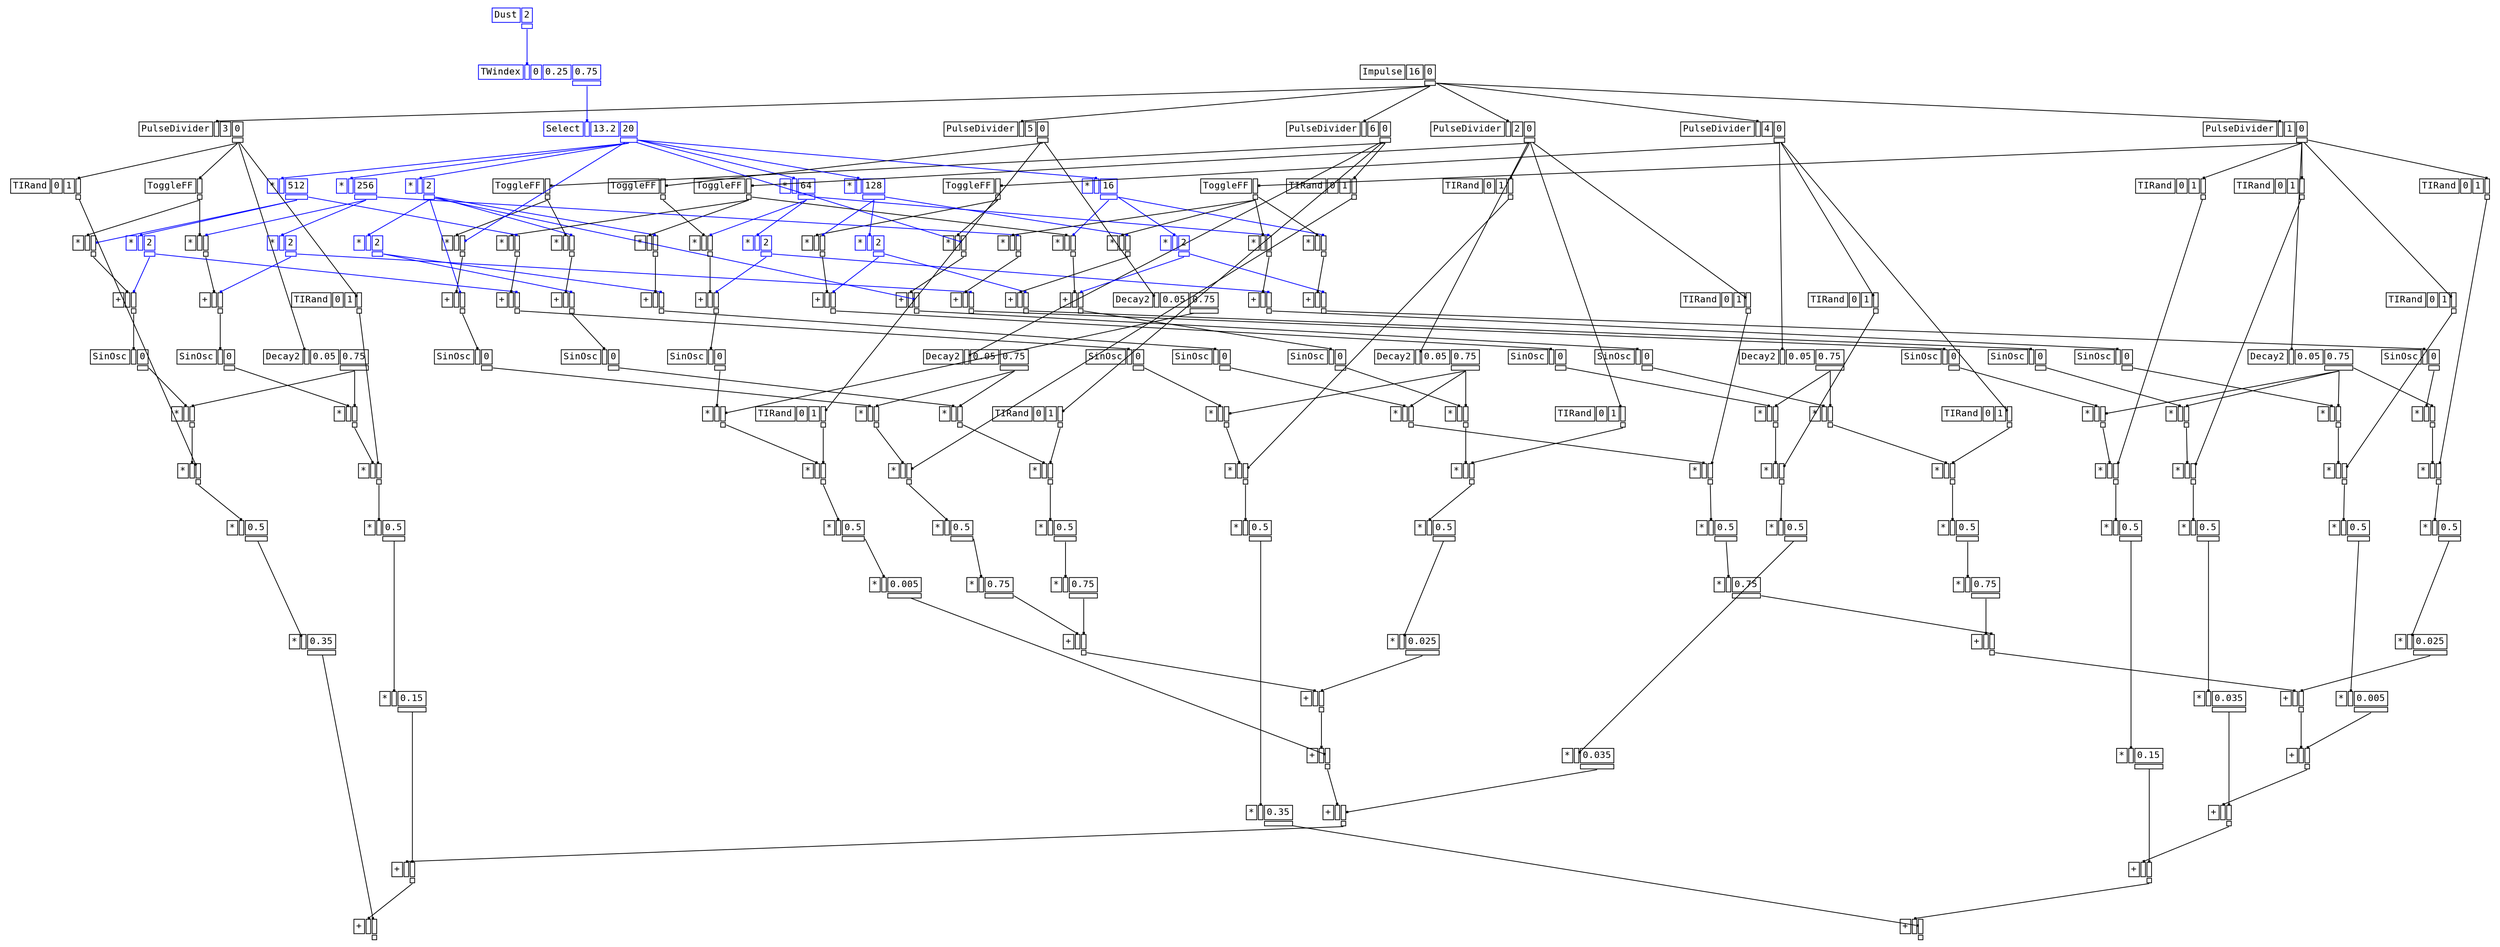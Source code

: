 digraph Anonymous {
graph [splines=false];
node [fontsize=12,fontname="Courier"];
edge [arrowhead=box,arrowsize=0.25];
u_2 [shape="plaintext",color="black",label=<<TABLE BORDER="0" CELLBORDER="1"><TR><TD>Impulse</TD><TD>16</TD><TD>0</TD></TR><TR><TD BORDER="0"></TD><TD BORDER="0"></TD><TD PORT="o_0"></TD></TR></TABLE>>];
u_4 [shape="plaintext",color="black",label=<<TABLE BORDER="0" CELLBORDER="1"><TR><TD>PulseDivider</TD><TD PORT="i_0"></TD><TD>6</TD><TD>0</TD></TR><TR><TD BORDER="0"></TD><TD BORDER="0"></TD><TD BORDER="0"></TD><TD PORT="o_0"></TD></TR></TABLE>>];
u_5 [shape="plaintext",color="black",label=<<TABLE BORDER="0" CELLBORDER="1"><TR><TD>ToggleFF</TD><TD PORT="i_0"></TD></TR><TR><TD BORDER="0"></TD><TD PORT="o_0"></TD></TR></TABLE>>];
u_7 [shape="plaintext",color="blue",label=<<TABLE BORDER="0" CELLBORDER="1"><TR><TD>Dust</TD><TD>2</TD></TR><TR><TD BORDER="0"></TD><TD PORT="o_0"></TD></TR></TABLE>>];
u_10 [shape="plaintext",color="blue",label=<<TABLE BORDER="0" CELLBORDER="1"><TR><TD>TWindex</TD><TD PORT="i_0"></TD><TD>0</TD><TD>0.25</TD><TD>0.75</TD></TR><TR><TD BORDER="0"></TD><TD BORDER="0"></TD><TD BORDER="0"></TD><TD BORDER="0"></TD><TD PORT="o_0"></TD></TR></TABLE>>];
u_13 [shape="plaintext",color="blue",label=<<TABLE BORDER="0" CELLBORDER="1"><TR><TD>Select</TD><TD PORT="i_0"></TD><TD>13.2</TD><TD>20</TD></TR><TR><TD BORDER="0"></TD><TD BORDER="0"></TD><TD BORDER="0"></TD><TD PORT="o_0"></TD></TR></TABLE>>];
u_14 [shape="plaintext",color="black",label=<<TABLE BORDER="0" CELLBORDER="1"><TR><TD>*</TD><TD PORT="i_0"></TD><TD PORT="i_1"></TD></TR><TR><TD BORDER="0"></TD><TD BORDER="0"></TD><TD PORT="o_0"></TD></TR></TABLE>>];
u_15 [shape="plaintext",color="blue",label=<<TABLE BORDER="0" CELLBORDER="1"><TR><TD>*</TD><TD PORT="i_0"></TD><TD>2</TD></TR><TR><TD BORDER="0"></TD><TD BORDER="0"></TD><TD PORT="o_0"></TD></TR></TABLE>>];
u_16 [shape="plaintext",color="black",label=<<TABLE BORDER="0" CELLBORDER="1"><TR><TD>+</TD><TD PORT="i_0"></TD><TD PORT="i_1"></TD></TR><TR><TD BORDER="0"></TD><TD BORDER="0"></TD><TD PORT="o_0"></TD></TR></TABLE>>];
u_17 [shape="plaintext",color="black",label=<<TABLE BORDER="0" CELLBORDER="1"><TR><TD>SinOsc</TD><TD PORT="i_0"></TD><TD>0</TD></TR><TR><TD BORDER="0"></TD><TD BORDER="0"></TD><TD PORT="o_0"></TD></TR></TABLE>>];
u_19 [shape="plaintext",color="black",label=<<TABLE BORDER="0" CELLBORDER="1"><TR><TD>Decay2</TD><TD PORT="i_0"></TD><TD>0.05</TD><TD>0.75</TD></TR><TR><TD BORDER="0"></TD><TD BORDER="0"></TD><TD BORDER="0"></TD><TD PORT="o_0"></TD></TR></TABLE>>];
u_20 [shape="plaintext",color="black",label=<<TABLE BORDER="0" CELLBORDER="1"><TR><TD>*</TD><TD PORT="i_0"></TD><TD PORT="i_1"></TD></TR><TR><TD BORDER="0"></TD><TD BORDER="0"></TD><TD PORT="o_0"></TD></TR></TABLE>>];
u_22 [shape="plaintext",color="black",label=<<TABLE BORDER="0" CELLBORDER="1"><TR><TD>TIRand</TD><TD>0</TD><TD>1</TD><TD PORT="i_2"></TD></TR><TR><TD BORDER="0"></TD><TD BORDER="0"></TD><TD BORDER="0"></TD><TD PORT="o_0"></TD></TR></TABLE>>];
u_23 [shape="plaintext",color="black",label=<<TABLE BORDER="0" CELLBORDER="1"><TR><TD>*</TD><TD PORT="i_0"></TD><TD PORT="i_1"></TD></TR><TR><TD BORDER="0"></TD><TD BORDER="0"></TD><TD PORT="o_0"></TD></TR></TABLE>>];
u_25 [shape="plaintext",color="black",label=<<TABLE BORDER="0" CELLBORDER="1"><TR><TD>*</TD><TD PORT="i_0"></TD><TD>0.5</TD></TR><TR><TD BORDER="0"></TD><TD BORDER="0"></TD><TD PORT="o_0"></TD></TR></TABLE>>];
u_26 [shape="plaintext",color="black",label=<<TABLE BORDER="0" CELLBORDER="1"><TR><TD>*</TD><TD PORT="i_0"></TD><TD>0.75</TD></TR><TR><TD BORDER="0"></TD><TD BORDER="0"></TD><TD PORT="o_0"></TD></TR></TABLE>>];
u_27 [shape="plaintext",color="black",label=<<TABLE BORDER="0" CELLBORDER="1"><TR><TD>*</TD><TD PORT="i_0"></TD><TD PORT="i_1"></TD></TR><TR><TD BORDER="0"></TD><TD BORDER="0"></TD><TD PORT="o_0"></TD></TR></TABLE>>];
u_28 [shape="plaintext",color="blue",label=<<TABLE BORDER="0" CELLBORDER="1"><TR><TD>*</TD><TD PORT="i_0"></TD><TD>2</TD></TR><TR><TD BORDER="0"></TD><TD BORDER="0"></TD><TD PORT="o_0"></TD></TR></TABLE>>];
u_29 [shape="plaintext",color="black",label=<<TABLE BORDER="0" CELLBORDER="1"><TR><TD>+</TD><TD PORT="i_0"></TD><TD PORT="i_1"></TD></TR><TR><TD BORDER="0"></TD><TD BORDER="0"></TD><TD PORT="o_0"></TD></TR></TABLE>>];
u_30 [shape="plaintext",color="black",label=<<TABLE BORDER="0" CELLBORDER="1"><TR><TD>SinOsc</TD><TD PORT="i_0"></TD><TD>0</TD></TR><TR><TD BORDER="0"></TD><TD BORDER="0"></TD><TD PORT="o_0"></TD></TR></TABLE>>];
u_31 [shape="plaintext",color="black",label=<<TABLE BORDER="0" CELLBORDER="1"><TR><TD>*</TD><TD PORT="i_0"></TD><TD PORT="i_1"></TD></TR><TR><TD BORDER="0"></TD><TD BORDER="0"></TD><TD PORT="o_0"></TD></TR></TABLE>>];
u_32 [shape="plaintext",color="black",label=<<TABLE BORDER="0" CELLBORDER="1"><TR><TD>TIRand</TD><TD>0</TD><TD>1</TD><TD PORT="i_2"></TD></TR><TR><TD BORDER="0"></TD><TD BORDER="0"></TD><TD BORDER="0"></TD><TD PORT="o_0"></TD></TR></TABLE>>];
u_33 [shape="plaintext",color="black",label=<<TABLE BORDER="0" CELLBORDER="1"><TR><TD>*</TD><TD PORT="i_0"></TD><TD PORT="i_1"></TD></TR><TR><TD BORDER="0"></TD><TD BORDER="0"></TD><TD PORT="o_0"></TD></TR></TABLE>>];
u_34 [shape="plaintext",color="black",label=<<TABLE BORDER="0" CELLBORDER="1"><TR><TD>*</TD><TD PORT="i_0"></TD><TD>0.5</TD></TR><TR><TD BORDER="0"></TD><TD BORDER="0"></TD><TD PORT="o_0"></TD></TR></TABLE>>];
u_35 [shape="plaintext",color="black",label=<<TABLE BORDER="0" CELLBORDER="1"><TR><TD>*</TD><TD PORT="i_0"></TD><TD>0.75</TD></TR><TR><TD BORDER="0"></TD><TD BORDER="0"></TD><TD PORT="o_0"></TD></TR></TABLE>>];
u_36 [shape="plaintext",color="black",label=<<TABLE BORDER="0" CELLBORDER="1"><TR><TD>+</TD><TD PORT="i_0"></TD><TD PORT="i_1"></TD></TR><TR><TD BORDER="0"></TD><TD BORDER="0"></TD><TD PORT="o_0"></TD></TR></TABLE>>];
u_37 [shape="plaintext",color="black",label=<<TABLE BORDER="0" CELLBORDER="1"><TR><TD>PulseDivider</TD><TD PORT="i_0"></TD><TD>2</TD><TD>0</TD></TR><TR><TD BORDER="0"></TD><TD BORDER="0"></TD><TD BORDER="0"></TD><TD PORT="o_0"></TD></TR></TABLE>>];
u_38 [shape="plaintext",color="black",label=<<TABLE BORDER="0" CELLBORDER="1"><TR><TD>ToggleFF</TD><TD PORT="i_0"></TD></TR><TR><TD BORDER="0"></TD><TD PORT="o_0"></TD></TR></TABLE>>];
u_39 [shape="plaintext",color="blue",label=<<TABLE BORDER="0" CELLBORDER="1"><TR><TD>*</TD><TD PORT="i_0"></TD><TD>16</TD></TR><TR><TD BORDER="0"></TD><TD BORDER="0"></TD><TD PORT="o_0"></TD></TR></TABLE>>];
u_40 [shape="plaintext",color="black",label=<<TABLE BORDER="0" CELLBORDER="1"><TR><TD>*</TD><TD PORT="i_0"></TD><TD PORT="i_1"></TD></TR><TR><TD BORDER="0"></TD><TD BORDER="0"></TD><TD PORT="o_0"></TD></TR></TABLE>>];
u_41 [shape="plaintext",color="blue",label=<<TABLE BORDER="0" CELLBORDER="1"><TR><TD>*</TD><TD PORT="i_0"></TD><TD>2</TD></TR><TR><TD BORDER="0"></TD><TD BORDER="0"></TD><TD PORT="o_0"></TD></TR></TABLE>>];
u_42 [shape="plaintext",color="black",label=<<TABLE BORDER="0" CELLBORDER="1"><TR><TD>+</TD><TD PORT="i_0"></TD><TD PORT="i_1"></TD></TR><TR><TD BORDER="0"></TD><TD BORDER="0"></TD><TD PORT="o_0"></TD></TR></TABLE>>];
u_43 [shape="plaintext",color="black",label=<<TABLE BORDER="0" CELLBORDER="1"><TR><TD>SinOsc</TD><TD PORT="i_0"></TD><TD>0</TD></TR><TR><TD BORDER="0"></TD><TD BORDER="0"></TD><TD PORT="o_0"></TD></TR></TABLE>>];
u_44 [shape="plaintext",color="black",label=<<TABLE BORDER="0" CELLBORDER="1"><TR><TD>Decay2</TD><TD PORT="i_0"></TD><TD>0.05</TD><TD>0.75</TD></TR><TR><TD BORDER="0"></TD><TD BORDER="0"></TD><TD BORDER="0"></TD><TD PORT="o_0"></TD></TR></TABLE>>];
u_45 [shape="plaintext",color="black",label=<<TABLE BORDER="0" CELLBORDER="1"><TR><TD>*</TD><TD PORT="i_0"></TD><TD PORT="i_1"></TD></TR><TR><TD BORDER="0"></TD><TD BORDER="0"></TD><TD PORT="o_0"></TD></TR></TABLE>>];
u_46 [shape="plaintext",color="black",label=<<TABLE BORDER="0" CELLBORDER="1"><TR><TD>TIRand</TD><TD>0</TD><TD>1</TD><TD PORT="i_2"></TD></TR><TR><TD BORDER="0"></TD><TD BORDER="0"></TD><TD BORDER="0"></TD><TD PORT="o_0"></TD></TR></TABLE>>];
u_47 [shape="plaintext",color="black",label=<<TABLE BORDER="0" CELLBORDER="1"><TR><TD>*</TD><TD PORT="i_0"></TD><TD PORT="i_1"></TD></TR><TR><TD BORDER="0"></TD><TD BORDER="0"></TD><TD PORT="o_0"></TD></TR></TABLE>>];
u_48 [shape="plaintext",color="black",label=<<TABLE BORDER="0" CELLBORDER="1"><TR><TD>*</TD><TD PORT="i_0"></TD><TD>0.5</TD></TR><TR><TD BORDER="0"></TD><TD BORDER="0"></TD><TD PORT="o_0"></TD></TR></TABLE>>];
u_50 [shape="plaintext",color="black",label=<<TABLE BORDER="0" CELLBORDER="1"><TR><TD>*</TD><TD PORT="i_0"></TD><TD>0.025</TD></TR><TR><TD BORDER="0"></TD><TD BORDER="0"></TD><TD PORT="o_0"></TD></TR></TABLE>>];
u_51 [shape="plaintext",color="black",label=<<TABLE BORDER="0" CELLBORDER="1"><TR><TD>+</TD><TD PORT="i_0"></TD><TD PORT="i_1"></TD></TR><TR><TD BORDER="0"></TD><TD BORDER="0"></TD><TD PORT="o_0"></TD></TR></TABLE>>];
u_53 [shape="plaintext",color="black",label=<<TABLE BORDER="0" CELLBORDER="1"><TR><TD>PulseDivider</TD><TD PORT="i_0"></TD><TD>5</TD><TD>0</TD></TR><TR><TD BORDER="0"></TD><TD BORDER="0"></TD><TD BORDER="0"></TD><TD PORT="o_0"></TD></TR></TABLE>>];
u_54 [shape="plaintext",color="black",label=<<TABLE BORDER="0" CELLBORDER="1"><TR><TD>ToggleFF</TD><TD PORT="i_0"></TD></TR><TR><TD BORDER="0"></TD><TD PORT="o_0"></TD></TR></TABLE>>];
u_56 [shape="plaintext",color="blue",label=<<TABLE BORDER="0" CELLBORDER="1"><TR><TD>*</TD><TD PORT="i_0"></TD><TD>64</TD></TR><TR><TD BORDER="0"></TD><TD BORDER="0"></TD><TD PORT="o_0"></TD></TR></TABLE>>];
u_57 [shape="plaintext",color="black",label=<<TABLE BORDER="0" CELLBORDER="1"><TR><TD>*</TD><TD PORT="i_0"></TD><TD PORT="i_1"></TD></TR><TR><TD BORDER="0"></TD><TD BORDER="0"></TD><TD PORT="o_0"></TD></TR></TABLE>>];
u_58 [shape="plaintext",color="blue",label=<<TABLE BORDER="0" CELLBORDER="1"><TR><TD>*</TD><TD PORT="i_0"></TD><TD>2</TD></TR><TR><TD BORDER="0"></TD><TD BORDER="0"></TD><TD PORT="o_0"></TD></TR></TABLE>>];
u_59 [shape="plaintext",color="black",label=<<TABLE BORDER="0" CELLBORDER="1"><TR><TD>+</TD><TD PORT="i_0"></TD><TD PORT="i_1"></TD></TR><TR><TD BORDER="0"></TD><TD BORDER="0"></TD><TD PORT="o_0"></TD></TR></TABLE>>];
u_60 [shape="plaintext",color="black",label=<<TABLE BORDER="0" CELLBORDER="1"><TR><TD>SinOsc</TD><TD PORT="i_0"></TD><TD>0</TD></TR><TR><TD BORDER="0"></TD><TD BORDER="0"></TD><TD PORT="o_0"></TD></TR></TABLE>>];
u_61 [shape="plaintext",color="black",label=<<TABLE BORDER="0" CELLBORDER="1"><TR><TD>Decay2</TD><TD PORT="i_0"></TD><TD>0.05</TD><TD>0.75</TD></TR><TR><TD BORDER="0"></TD><TD BORDER="0"></TD><TD BORDER="0"></TD><TD PORT="o_0"></TD></TR></TABLE>>];
u_62 [shape="plaintext",color="black",label=<<TABLE BORDER="0" CELLBORDER="1"><TR><TD>*</TD><TD PORT="i_0"></TD><TD PORT="i_1"></TD></TR><TR><TD BORDER="0"></TD><TD BORDER="0"></TD><TD PORT="o_0"></TD></TR></TABLE>>];
u_63 [shape="plaintext",color="black",label=<<TABLE BORDER="0" CELLBORDER="1"><TR><TD>TIRand</TD><TD>0</TD><TD>1</TD><TD PORT="i_2"></TD></TR><TR><TD BORDER="0"></TD><TD BORDER="0"></TD><TD BORDER="0"></TD><TD PORT="o_0"></TD></TR></TABLE>>];
u_64 [shape="plaintext",color="black",label=<<TABLE BORDER="0" CELLBORDER="1"><TR><TD>*</TD><TD PORT="i_0"></TD><TD PORT="i_1"></TD></TR><TR><TD BORDER="0"></TD><TD BORDER="0"></TD><TD PORT="o_0"></TD></TR></TABLE>>];
u_65 [shape="plaintext",color="black",label=<<TABLE BORDER="0" CELLBORDER="1"><TR><TD>*</TD><TD PORT="i_0"></TD><TD>0.5</TD></TR><TR><TD BORDER="0"></TD><TD BORDER="0"></TD><TD PORT="o_0"></TD></TR></TABLE>>];
u_67 [shape="plaintext",color="black",label=<<TABLE BORDER="0" CELLBORDER="1"><TR><TD>*</TD><TD PORT="i_0"></TD><TD>0.005</TD></TR><TR><TD BORDER="0"></TD><TD BORDER="0"></TD><TD PORT="o_0"></TD></TR></TABLE>>];
u_68 [shape="plaintext",color="black",label=<<TABLE BORDER="0" CELLBORDER="1"><TR><TD>+</TD><TD PORT="i_0"></TD><TD PORT="i_1"></TD></TR><TR><TD BORDER="0"></TD><TD BORDER="0"></TD><TD PORT="o_0"></TD></TR></TABLE>>];
u_70 [shape="plaintext",color="black",label=<<TABLE BORDER="0" CELLBORDER="1"><TR><TD>PulseDivider</TD><TD PORT="i_0"></TD><TD>4</TD><TD>0</TD></TR><TR><TD BORDER="0"></TD><TD BORDER="0"></TD><TD BORDER="0"></TD><TD PORT="o_0"></TD></TR></TABLE>>];
u_71 [shape="plaintext",color="black",label=<<TABLE BORDER="0" CELLBORDER="1"><TR><TD>ToggleFF</TD><TD PORT="i_0"></TD></TR><TR><TD BORDER="0"></TD><TD PORT="o_0"></TD></TR></TABLE>>];
u_73 [shape="plaintext",color="blue",label=<<TABLE BORDER="0" CELLBORDER="1"><TR><TD>*</TD><TD PORT="i_0"></TD><TD>128</TD></TR><TR><TD BORDER="0"></TD><TD BORDER="0"></TD><TD PORT="o_0"></TD></TR></TABLE>>];
u_74 [shape="plaintext",color="black",label=<<TABLE BORDER="0" CELLBORDER="1"><TR><TD>*</TD><TD PORT="i_0"></TD><TD PORT="i_1"></TD></TR><TR><TD BORDER="0"></TD><TD BORDER="0"></TD><TD PORT="o_0"></TD></TR></TABLE>>];
u_75 [shape="plaintext",color="blue",label=<<TABLE BORDER="0" CELLBORDER="1"><TR><TD>*</TD><TD PORT="i_0"></TD><TD>2</TD></TR><TR><TD BORDER="0"></TD><TD BORDER="0"></TD><TD PORT="o_0"></TD></TR></TABLE>>];
u_76 [shape="plaintext",color="black",label=<<TABLE BORDER="0" CELLBORDER="1"><TR><TD>+</TD><TD PORT="i_0"></TD><TD PORT="i_1"></TD></TR><TR><TD BORDER="0"></TD><TD BORDER="0"></TD><TD PORT="o_0"></TD></TR></TABLE>>];
u_77 [shape="plaintext",color="black",label=<<TABLE BORDER="0" CELLBORDER="1"><TR><TD>SinOsc</TD><TD PORT="i_0"></TD><TD>0</TD></TR><TR><TD BORDER="0"></TD><TD BORDER="0"></TD><TD PORT="o_0"></TD></TR></TABLE>>];
u_78 [shape="plaintext",color="black",label=<<TABLE BORDER="0" CELLBORDER="1"><TR><TD>Decay2</TD><TD PORT="i_0"></TD><TD>0.05</TD><TD>0.75</TD></TR><TR><TD BORDER="0"></TD><TD BORDER="0"></TD><TD BORDER="0"></TD><TD PORT="o_0"></TD></TR></TABLE>>];
u_79 [shape="plaintext",color="black",label=<<TABLE BORDER="0" CELLBORDER="1"><TR><TD>*</TD><TD PORT="i_0"></TD><TD PORT="i_1"></TD></TR><TR><TD BORDER="0"></TD><TD BORDER="0"></TD><TD PORT="o_0"></TD></TR></TABLE>>];
u_80 [shape="plaintext",color="black",label=<<TABLE BORDER="0" CELLBORDER="1"><TR><TD>TIRand</TD><TD>0</TD><TD>1</TD><TD PORT="i_2"></TD></TR><TR><TD BORDER="0"></TD><TD BORDER="0"></TD><TD BORDER="0"></TD><TD PORT="o_0"></TD></TR></TABLE>>];
u_81 [shape="plaintext",color="black",label=<<TABLE BORDER="0" CELLBORDER="1"><TR><TD>*</TD><TD PORT="i_0"></TD><TD PORT="i_1"></TD></TR><TR><TD BORDER="0"></TD><TD BORDER="0"></TD><TD PORT="o_0"></TD></TR></TABLE>>];
u_82 [shape="plaintext",color="black",label=<<TABLE BORDER="0" CELLBORDER="1"><TR><TD>*</TD><TD PORT="i_0"></TD><TD>0.5</TD></TR><TR><TD BORDER="0"></TD><TD BORDER="0"></TD><TD PORT="o_0"></TD></TR></TABLE>>];
u_84 [shape="plaintext",color="black",label=<<TABLE BORDER="0" CELLBORDER="1"><TR><TD>*</TD><TD PORT="i_0"></TD><TD>0.035</TD></TR><TR><TD BORDER="0"></TD><TD BORDER="0"></TD><TD PORT="o_0"></TD></TR></TABLE>>];
u_85 [shape="plaintext",color="black",label=<<TABLE BORDER="0" CELLBORDER="1"><TR><TD>+</TD><TD PORT="i_0"></TD><TD PORT="i_1"></TD></TR><TR><TD BORDER="0"></TD><TD BORDER="0"></TD><TD PORT="o_0"></TD></TR></TABLE>>];
u_87 [shape="plaintext",color="black",label=<<TABLE BORDER="0" CELLBORDER="1"><TR><TD>PulseDivider</TD><TD PORT="i_0"></TD><TD>3</TD><TD>0</TD></TR><TR><TD BORDER="0"></TD><TD BORDER="0"></TD><TD BORDER="0"></TD><TD PORT="o_0"></TD></TR></TABLE>>];
u_88 [shape="plaintext",color="black",label=<<TABLE BORDER="0" CELLBORDER="1"><TR><TD>ToggleFF</TD><TD PORT="i_0"></TD></TR><TR><TD BORDER="0"></TD><TD PORT="o_0"></TD></TR></TABLE>>];
u_90 [shape="plaintext",color="blue",label=<<TABLE BORDER="0" CELLBORDER="1"><TR><TD>*</TD><TD PORT="i_0"></TD><TD>256</TD></TR><TR><TD BORDER="0"></TD><TD BORDER="0"></TD><TD PORT="o_0"></TD></TR></TABLE>>];
u_91 [shape="plaintext",color="black",label=<<TABLE BORDER="0" CELLBORDER="1"><TR><TD>*</TD><TD PORT="i_0"></TD><TD PORT="i_1"></TD></TR><TR><TD BORDER="0"></TD><TD BORDER="0"></TD><TD PORT="o_0"></TD></TR></TABLE>>];
u_92 [shape="plaintext",color="blue",label=<<TABLE BORDER="0" CELLBORDER="1"><TR><TD>*</TD><TD PORT="i_0"></TD><TD>2</TD></TR><TR><TD BORDER="0"></TD><TD BORDER="0"></TD><TD PORT="o_0"></TD></TR></TABLE>>];
u_93 [shape="plaintext",color="black",label=<<TABLE BORDER="0" CELLBORDER="1"><TR><TD>+</TD><TD PORT="i_0"></TD><TD PORT="i_1"></TD></TR><TR><TD BORDER="0"></TD><TD BORDER="0"></TD><TD PORT="o_0"></TD></TR></TABLE>>];
u_94 [shape="plaintext",color="black",label=<<TABLE BORDER="0" CELLBORDER="1"><TR><TD>SinOsc</TD><TD PORT="i_0"></TD><TD>0</TD></TR><TR><TD BORDER="0"></TD><TD BORDER="0"></TD><TD PORT="o_0"></TD></TR></TABLE>>];
u_95 [shape="plaintext",color="black",label=<<TABLE BORDER="0" CELLBORDER="1"><TR><TD>Decay2</TD><TD PORT="i_0"></TD><TD>0.05</TD><TD>0.75</TD></TR><TR><TD BORDER="0"></TD><TD BORDER="0"></TD><TD BORDER="0"></TD><TD PORT="o_0"></TD></TR></TABLE>>];
u_96 [shape="plaintext",color="black",label=<<TABLE BORDER="0" CELLBORDER="1"><TR><TD>*</TD><TD PORT="i_0"></TD><TD PORT="i_1"></TD></TR><TR><TD BORDER="0"></TD><TD BORDER="0"></TD><TD PORT="o_0"></TD></TR></TABLE>>];
u_97 [shape="plaintext",color="black",label=<<TABLE BORDER="0" CELLBORDER="1"><TR><TD>TIRand</TD><TD>0</TD><TD>1</TD><TD PORT="i_2"></TD></TR><TR><TD BORDER="0"></TD><TD BORDER="0"></TD><TD BORDER="0"></TD><TD PORT="o_0"></TD></TR></TABLE>>];
u_98 [shape="plaintext",color="black",label=<<TABLE BORDER="0" CELLBORDER="1"><TR><TD>*</TD><TD PORT="i_0"></TD><TD PORT="i_1"></TD></TR><TR><TD BORDER="0"></TD><TD BORDER="0"></TD><TD PORT="o_0"></TD></TR></TABLE>>];
u_99 [shape="plaintext",color="black",label=<<TABLE BORDER="0" CELLBORDER="1"><TR><TD>*</TD><TD PORT="i_0"></TD><TD>0.5</TD></TR><TR><TD BORDER="0"></TD><TD BORDER="0"></TD><TD PORT="o_0"></TD></TR></TABLE>>];
u_101 [shape="plaintext",color="black",label=<<TABLE BORDER="0" CELLBORDER="1"><TR><TD>*</TD><TD PORT="i_0"></TD><TD>0.15</TD></TR><TR><TD BORDER="0"></TD><TD BORDER="0"></TD><TD PORT="o_0"></TD></TR></TABLE>>];
u_102 [shape="plaintext",color="black",label=<<TABLE BORDER="0" CELLBORDER="1"><TR><TD>+</TD><TD PORT="i_0"></TD><TD PORT="i_1"></TD></TR><TR><TD BORDER="0"></TD><TD BORDER="0"></TD><TD PORT="o_0"></TD></TR></TABLE>>];
u_104 [shape="plaintext",color="blue",label=<<TABLE BORDER="0" CELLBORDER="1"><TR><TD>*</TD><TD PORT="i_0"></TD><TD>512</TD></TR><TR><TD BORDER="0"></TD><TD BORDER="0"></TD><TD PORT="o_0"></TD></TR></TABLE>>];
u_105 [shape="plaintext",color="black",label=<<TABLE BORDER="0" CELLBORDER="1"><TR><TD>*</TD><TD PORT="i_0"></TD><TD PORT="i_1"></TD></TR><TR><TD BORDER="0"></TD><TD BORDER="0"></TD><TD PORT="o_0"></TD></TR></TABLE>>];
u_106 [shape="plaintext",color="blue",label=<<TABLE BORDER="0" CELLBORDER="1"><TR><TD>*</TD><TD PORT="i_0"></TD><TD>2</TD></TR><TR><TD BORDER="0"></TD><TD BORDER="0"></TD><TD PORT="o_0"></TD></TR></TABLE>>];
u_107 [shape="plaintext",color="black",label=<<TABLE BORDER="0" CELLBORDER="1"><TR><TD>+</TD><TD PORT="i_0"></TD><TD PORT="i_1"></TD></TR><TR><TD BORDER="0"></TD><TD BORDER="0"></TD><TD PORT="o_0"></TD></TR></TABLE>>];
u_108 [shape="plaintext",color="black",label=<<TABLE BORDER="0" CELLBORDER="1"><TR><TD>SinOsc</TD><TD PORT="i_0"></TD><TD>0</TD></TR><TR><TD BORDER="0"></TD><TD BORDER="0"></TD><TD PORT="o_0"></TD></TR></TABLE>>];
u_109 [shape="plaintext",color="black",label=<<TABLE BORDER="0" CELLBORDER="1"><TR><TD>*</TD><TD PORT="i_0"></TD><TD PORT="i_1"></TD></TR><TR><TD BORDER="0"></TD><TD BORDER="0"></TD><TD PORT="o_0"></TD></TR></TABLE>>];
u_110 [shape="plaintext",color="black",label=<<TABLE BORDER="0" CELLBORDER="1"><TR><TD>TIRand</TD><TD>0</TD><TD>1</TD><TD PORT="i_2"></TD></TR><TR><TD BORDER="0"></TD><TD BORDER="0"></TD><TD BORDER="0"></TD><TD PORT="o_0"></TD></TR></TABLE>>];
u_111 [shape="plaintext",color="black",label=<<TABLE BORDER="0" CELLBORDER="1"><TR><TD>*</TD><TD PORT="i_0"></TD><TD PORT="i_1"></TD></TR><TR><TD BORDER="0"></TD><TD BORDER="0"></TD><TD PORT="o_0"></TD></TR></TABLE>>];
u_112 [shape="plaintext",color="black",label=<<TABLE BORDER="0" CELLBORDER="1"><TR><TD>*</TD><TD PORT="i_0"></TD><TD>0.5</TD></TR><TR><TD BORDER="0"></TD><TD BORDER="0"></TD><TD PORT="o_0"></TD></TR></TABLE>>];
u_114 [shape="plaintext",color="black",label=<<TABLE BORDER="0" CELLBORDER="1"><TR><TD>*</TD><TD PORT="i_0"></TD><TD>0.35</TD></TR><TR><TD BORDER="0"></TD><TD BORDER="0"></TD><TD PORT="o_0"></TD></TR></TABLE>>];
u_115 [shape="plaintext",color="black",label=<<TABLE BORDER="0" CELLBORDER="1"><TR><TD>+</TD><TD PORT="i_0"></TD><TD PORT="i_1"></TD></TR><TR><TD BORDER="0"></TD><TD BORDER="0"></TD><TD PORT="o_0"></TD></TR></TABLE>>];
u_116 [shape="plaintext",color="black",label=<<TABLE BORDER="0" CELLBORDER="1"><TR><TD>*</TD><TD PORT="i_0"></TD><TD PORT="i_1"></TD></TR><TR><TD BORDER="0"></TD><TD BORDER="0"></TD><TD PORT="o_0"></TD></TR></TABLE>>];
u_117 [shape="plaintext",color="black",label=<<TABLE BORDER="0" CELLBORDER="1"><TR><TD>+</TD><TD PORT="i_0"></TD><TD PORT="i_1"></TD></TR><TR><TD BORDER="0"></TD><TD BORDER="0"></TD><TD PORT="o_0"></TD></TR></TABLE>>];
u_118 [shape="plaintext",color="black",label=<<TABLE BORDER="0" CELLBORDER="1"><TR><TD>SinOsc</TD><TD PORT="i_0"></TD><TD>0</TD></TR><TR><TD BORDER="0"></TD><TD BORDER="0"></TD><TD PORT="o_0"></TD></TR></TABLE>>];
u_119 [shape="plaintext",color="black",label=<<TABLE BORDER="0" CELLBORDER="1"><TR><TD>*</TD><TD PORT="i_0"></TD><TD PORT="i_1"></TD></TR><TR><TD BORDER="0"></TD><TD BORDER="0"></TD><TD PORT="o_0"></TD></TR></TABLE>>];
u_120 [shape="plaintext",color="black",label=<<TABLE BORDER="0" CELLBORDER="1"><TR><TD>TIRand</TD><TD>0</TD><TD>1</TD><TD PORT="i_2"></TD></TR><TR><TD BORDER="0"></TD><TD BORDER="0"></TD><TD BORDER="0"></TD><TD PORT="o_0"></TD></TR></TABLE>>];
u_121 [shape="plaintext",color="black",label=<<TABLE BORDER="0" CELLBORDER="1"><TR><TD>*</TD><TD PORT="i_0"></TD><TD PORT="i_1"></TD></TR><TR><TD BORDER="0"></TD><TD BORDER="0"></TD><TD PORT="o_0"></TD></TR></TABLE>>];
u_122 [shape="plaintext",color="black",label=<<TABLE BORDER="0" CELLBORDER="1"><TR><TD>*</TD><TD PORT="i_0"></TD><TD>0.5</TD></TR><TR><TD BORDER="0"></TD><TD BORDER="0"></TD><TD PORT="o_0"></TD></TR></TABLE>>];
u_123 [shape="plaintext",color="black",label=<<TABLE BORDER="0" CELLBORDER="1"><TR><TD>*</TD><TD PORT="i_0"></TD><TD>0.75</TD></TR><TR><TD BORDER="0"></TD><TD BORDER="0"></TD><TD PORT="o_0"></TD></TR></TABLE>>];
u_124 [shape="plaintext",color="black",label=<<TABLE BORDER="0" CELLBORDER="1"><TR><TD>*</TD><TD PORT="i_0"></TD><TD PORT="i_1"></TD></TR><TR><TD BORDER="0"></TD><TD BORDER="0"></TD><TD PORT="o_0"></TD></TR></TABLE>>];
u_125 [shape="plaintext",color="black",label=<<TABLE BORDER="0" CELLBORDER="1"><TR><TD>+</TD><TD PORT="i_0"></TD><TD PORT="i_1"></TD></TR><TR><TD BORDER="0"></TD><TD BORDER="0"></TD><TD PORT="o_0"></TD></TR></TABLE>>];
u_126 [shape="plaintext",color="black",label=<<TABLE BORDER="0" CELLBORDER="1"><TR><TD>SinOsc</TD><TD PORT="i_0"></TD><TD>0</TD></TR><TR><TD BORDER="0"></TD><TD BORDER="0"></TD><TD PORT="o_0"></TD></TR></TABLE>>];
u_127 [shape="plaintext",color="black",label=<<TABLE BORDER="0" CELLBORDER="1"><TR><TD>*</TD><TD PORT="i_0"></TD><TD PORT="i_1"></TD></TR><TR><TD BORDER="0"></TD><TD BORDER="0"></TD><TD PORT="o_0"></TD></TR></TABLE>>];
u_128 [shape="plaintext",color="black",label=<<TABLE BORDER="0" CELLBORDER="1"><TR><TD>TIRand</TD><TD>0</TD><TD>1</TD><TD PORT="i_2"></TD></TR><TR><TD BORDER="0"></TD><TD BORDER="0"></TD><TD BORDER="0"></TD><TD PORT="o_0"></TD></TR></TABLE>>];
u_129 [shape="plaintext",color="black",label=<<TABLE BORDER="0" CELLBORDER="1"><TR><TD>*</TD><TD PORT="i_0"></TD><TD PORT="i_1"></TD></TR><TR><TD BORDER="0"></TD><TD BORDER="0"></TD><TD PORT="o_0"></TD></TR></TABLE>>];
u_130 [shape="plaintext",color="black",label=<<TABLE BORDER="0" CELLBORDER="1"><TR><TD>*</TD><TD PORT="i_0"></TD><TD>0.5</TD></TR><TR><TD BORDER="0"></TD><TD BORDER="0"></TD><TD PORT="o_0"></TD></TR></TABLE>>];
u_131 [shape="plaintext",color="black",label=<<TABLE BORDER="0" CELLBORDER="1"><TR><TD>*</TD><TD PORT="i_0"></TD><TD>0.75</TD></TR><TR><TD BORDER="0"></TD><TD BORDER="0"></TD><TD PORT="o_0"></TD></TR></TABLE>>];
u_132 [shape="plaintext",color="black",label=<<TABLE BORDER="0" CELLBORDER="1"><TR><TD>+</TD><TD PORT="i_0"></TD><TD PORT="i_1"></TD></TR><TR><TD BORDER="0"></TD><TD BORDER="0"></TD><TD PORT="o_0"></TD></TR></TABLE>>];
u_133 [shape="plaintext",color="black",label=<<TABLE BORDER="0" CELLBORDER="1"><TR><TD>PulseDivider</TD><TD PORT="i_0"></TD><TD>1</TD><TD>0</TD></TR><TR><TD BORDER="0"></TD><TD BORDER="0"></TD><TD BORDER="0"></TD><TD PORT="o_0"></TD></TR></TABLE>>];
u_134 [shape="plaintext",color="black",label=<<TABLE BORDER="0" CELLBORDER="1"><TR><TD>ToggleFF</TD><TD PORT="i_0"></TD></TR><TR><TD BORDER="0"></TD><TD PORT="o_0"></TD></TR></TABLE>>];
u_135 [shape="plaintext",color="black",label=<<TABLE BORDER="0" CELLBORDER="1"><TR><TD>*</TD><TD PORT="i_0"></TD><TD PORT="i_1"></TD></TR><TR><TD BORDER="0"></TD><TD BORDER="0"></TD><TD PORT="o_0"></TD></TR></TABLE>>];
u_136 [shape="plaintext",color="black",label=<<TABLE BORDER="0" CELLBORDER="1"><TR><TD>+</TD><TD PORT="i_0"></TD><TD PORT="i_1"></TD></TR><TR><TD BORDER="0"></TD><TD BORDER="0"></TD><TD PORT="o_0"></TD></TR></TABLE>>];
u_137 [shape="plaintext",color="black",label=<<TABLE BORDER="0" CELLBORDER="1"><TR><TD>SinOsc</TD><TD PORT="i_0"></TD><TD>0</TD></TR><TR><TD BORDER="0"></TD><TD BORDER="0"></TD><TD PORT="o_0"></TD></TR></TABLE>>];
u_138 [shape="plaintext",color="black",label=<<TABLE BORDER="0" CELLBORDER="1"><TR><TD>Decay2</TD><TD PORT="i_0"></TD><TD>0.05</TD><TD>0.75</TD></TR><TR><TD BORDER="0"></TD><TD BORDER="0"></TD><TD BORDER="0"></TD><TD PORT="o_0"></TD></TR></TABLE>>];
u_139 [shape="plaintext",color="black",label=<<TABLE BORDER="0" CELLBORDER="1"><TR><TD>*</TD><TD PORT="i_0"></TD><TD PORT="i_1"></TD></TR><TR><TD BORDER="0"></TD><TD BORDER="0"></TD><TD PORT="o_0"></TD></TR></TABLE>>];
u_140 [shape="plaintext",color="black",label=<<TABLE BORDER="0" CELLBORDER="1"><TR><TD>TIRand</TD><TD>0</TD><TD>1</TD><TD PORT="i_2"></TD></TR><TR><TD BORDER="0"></TD><TD BORDER="0"></TD><TD BORDER="0"></TD><TD PORT="o_0"></TD></TR></TABLE>>];
u_141 [shape="plaintext",color="black",label=<<TABLE BORDER="0" CELLBORDER="1"><TR><TD>*</TD><TD PORT="i_0"></TD><TD PORT="i_1"></TD></TR><TR><TD BORDER="0"></TD><TD BORDER="0"></TD><TD PORT="o_0"></TD></TR></TABLE>>];
u_142 [shape="plaintext",color="black",label=<<TABLE BORDER="0" CELLBORDER="1"><TR><TD>*</TD><TD PORT="i_0"></TD><TD>0.5</TD></TR><TR><TD BORDER="0"></TD><TD BORDER="0"></TD><TD PORT="o_0"></TD></TR></TABLE>>];
u_143 [shape="plaintext",color="black",label=<<TABLE BORDER="0" CELLBORDER="1"><TR><TD>*</TD><TD PORT="i_0"></TD><TD>0.025</TD></TR><TR><TD BORDER="0"></TD><TD BORDER="0"></TD><TD PORT="o_0"></TD></TR></TABLE>>];
u_144 [shape="plaintext",color="black",label=<<TABLE BORDER="0" CELLBORDER="1"><TR><TD>+</TD><TD PORT="i_0"></TD><TD PORT="i_1"></TD></TR><TR><TD BORDER="0"></TD><TD BORDER="0"></TD><TD PORT="o_0"></TD></TR></TABLE>>];
u_145 [shape="plaintext",color="black",label=<<TABLE BORDER="0" CELLBORDER="1"><TR><TD>*</TD><TD PORT="i_0"></TD><TD PORT="i_1"></TD></TR><TR><TD BORDER="0"></TD><TD BORDER="0"></TD><TD PORT="o_0"></TD></TR></TABLE>>];
u_146 [shape="plaintext",color="black",label=<<TABLE BORDER="0" CELLBORDER="1"><TR><TD>+</TD><TD PORT="i_0"></TD><TD PORT="i_1"></TD></TR><TR><TD BORDER="0"></TD><TD BORDER="0"></TD><TD PORT="o_0"></TD></TR></TABLE>>];
u_147 [shape="plaintext",color="black",label=<<TABLE BORDER="0" CELLBORDER="1"><TR><TD>SinOsc</TD><TD PORT="i_0"></TD><TD>0</TD></TR><TR><TD BORDER="0"></TD><TD BORDER="0"></TD><TD PORT="o_0"></TD></TR></TABLE>>];
u_148 [shape="plaintext",color="black",label=<<TABLE BORDER="0" CELLBORDER="1"><TR><TD>*</TD><TD PORT="i_0"></TD><TD PORT="i_1"></TD></TR><TR><TD BORDER="0"></TD><TD BORDER="0"></TD><TD PORT="o_0"></TD></TR></TABLE>>];
u_149 [shape="plaintext",color="black",label=<<TABLE BORDER="0" CELLBORDER="1"><TR><TD>TIRand</TD><TD>0</TD><TD>1</TD><TD PORT="i_2"></TD></TR><TR><TD BORDER="0"></TD><TD BORDER="0"></TD><TD BORDER="0"></TD><TD PORT="o_0"></TD></TR></TABLE>>];
u_150 [shape="plaintext",color="black",label=<<TABLE BORDER="0" CELLBORDER="1"><TR><TD>*</TD><TD PORT="i_0"></TD><TD PORT="i_1"></TD></TR><TR><TD BORDER="0"></TD><TD BORDER="0"></TD><TD PORT="o_0"></TD></TR></TABLE>>];
u_151 [shape="plaintext",color="black",label=<<TABLE BORDER="0" CELLBORDER="1"><TR><TD>*</TD><TD PORT="i_0"></TD><TD>0.5</TD></TR><TR><TD BORDER="0"></TD><TD BORDER="0"></TD><TD PORT="o_0"></TD></TR></TABLE>>];
u_152 [shape="plaintext",color="black",label=<<TABLE BORDER="0" CELLBORDER="1"><TR><TD>*</TD><TD PORT="i_0"></TD><TD>0.005</TD></TR><TR><TD BORDER="0"></TD><TD BORDER="0"></TD><TD PORT="o_0"></TD></TR></TABLE>>];
u_153 [shape="plaintext",color="black",label=<<TABLE BORDER="0" CELLBORDER="1"><TR><TD>+</TD><TD PORT="i_0"></TD><TD PORT="i_1"></TD></TR><TR><TD BORDER="0"></TD><TD BORDER="0"></TD><TD PORT="o_0"></TD></TR></TABLE>>];
u_154 [shape="plaintext",color="black",label=<<TABLE BORDER="0" CELLBORDER="1"><TR><TD>*</TD><TD PORT="i_0"></TD><TD PORT="i_1"></TD></TR><TR><TD BORDER="0"></TD><TD BORDER="0"></TD><TD PORT="o_0"></TD></TR></TABLE>>];
u_155 [shape="plaintext",color="black",label=<<TABLE BORDER="0" CELLBORDER="1"><TR><TD>+</TD><TD PORT="i_0"></TD><TD PORT="i_1"></TD></TR><TR><TD BORDER="0"></TD><TD BORDER="0"></TD><TD PORT="o_0"></TD></TR></TABLE>>];
u_156 [shape="plaintext",color="black",label=<<TABLE BORDER="0" CELLBORDER="1"><TR><TD>SinOsc</TD><TD PORT="i_0"></TD><TD>0</TD></TR><TR><TD BORDER="0"></TD><TD BORDER="0"></TD><TD PORT="o_0"></TD></TR></TABLE>>];
u_157 [shape="plaintext",color="black",label=<<TABLE BORDER="0" CELLBORDER="1"><TR><TD>*</TD><TD PORT="i_0"></TD><TD PORT="i_1"></TD></TR><TR><TD BORDER="0"></TD><TD BORDER="0"></TD><TD PORT="o_0"></TD></TR></TABLE>>];
u_158 [shape="plaintext",color="black",label=<<TABLE BORDER="0" CELLBORDER="1"><TR><TD>TIRand</TD><TD>0</TD><TD>1</TD><TD PORT="i_2"></TD></TR><TR><TD BORDER="0"></TD><TD BORDER="0"></TD><TD BORDER="0"></TD><TD PORT="o_0"></TD></TR></TABLE>>];
u_159 [shape="plaintext",color="black",label=<<TABLE BORDER="0" CELLBORDER="1"><TR><TD>*</TD><TD PORT="i_0"></TD><TD PORT="i_1"></TD></TR><TR><TD BORDER="0"></TD><TD BORDER="0"></TD><TD PORT="o_0"></TD></TR></TABLE>>];
u_160 [shape="plaintext",color="black",label=<<TABLE BORDER="0" CELLBORDER="1"><TR><TD>*</TD><TD PORT="i_0"></TD><TD>0.5</TD></TR><TR><TD BORDER="0"></TD><TD BORDER="0"></TD><TD PORT="o_0"></TD></TR></TABLE>>];
u_161 [shape="plaintext",color="black",label=<<TABLE BORDER="0" CELLBORDER="1"><TR><TD>*</TD><TD PORT="i_0"></TD><TD>0.035</TD></TR><TR><TD BORDER="0"></TD><TD BORDER="0"></TD><TD PORT="o_0"></TD></TR></TABLE>>];
u_162 [shape="plaintext",color="black",label=<<TABLE BORDER="0" CELLBORDER="1"><TR><TD>+</TD><TD PORT="i_0"></TD><TD PORT="i_1"></TD></TR><TR><TD BORDER="0"></TD><TD BORDER="0"></TD><TD PORT="o_0"></TD></TR></TABLE>>];
u_163 [shape="plaintext",color="black",label=<<TABLE BORDER="0" CELLBORDER="1"><TR><TD>*</TD><TD PORT="i_0"></TD><TD PORT="i_1"></TD></TR><TR><TD BORDER="0"></TD><TD BORDER="0"></TD><TD PORT="o_0"></TD></TR></TABLE>>];
u_164 [shape="plaintext",color="black",label=<<TABLE BORDER="0" CELLBORDER="1"><TR><TD>+</TD><TD PORT="i_0"></TD><TD PORT="i_1"></TD></TR><TR><TD BORDER="0"></TD><TD BORDER="0"></TD><TD PORT="o_0"></TD></TR></TABLE>>];
u_165 [shape="plaintext",color="black",label=<<TABLE BORDER="0" CELLBORDER="1"><TR><TD>SinOsc</TD><TD PORT="i_0"></TD><TD>0</TD></TR><TR><TD BORDER="0"></TD><TD BORDER="0"></TD><TD PORT="o_0"></TD></TR></TABLE>>];
u_166 [shape="plaintext",color="black",label=<<TABLE BORDER="0" CELLBORDER="1"><TR><TD>*</TD><TD PORT="i_0"></TD><TD PORT="i_1"></TD></TR><TR><TD BORDER="0"></TD><TD BORDER="0"></TD><TD PORT="o_0"></TD></TR></TABLE>>];
u_167 [shape="plaintext",color="black",label=<<TABLE BORDER="0" CELLBORDER="1"><TR><TD>TIRand</TD><TD>0</TD><TD>1</TD><TD PORT="i_2"></TD></TR><TR><TD BORDER="0"></TD><TD BORDER="0"></TD><TD BORDER="0"></TD><TD PORT="o_0"></TD></TR></TABLE>>];
u_168 [shape="plaintext",color="black",label=<<TABLE BORDER="0" CELLBORDER="1"><TR><TD>*</TD><TD PORT="i_0"></TD><TD PORT="i_1"></TD></TR><TR><TD BORDER="0"></TD><TD BORDER="0"></TD><TD PORT="o_0"></TD></TR></TABLE>>];
u_169 [shape="plaintext",color="black",label=<<TABLE BORDER="0" CELLBORDER="1"><TR><TD>*</TD><TD PORT="i_0"></TD><TD>0.5</TD></TR><TR><TD BORDER="0"></TD><TD BORDER="0"></TD><TD PORT="o_0"></TD></TR></TABLE>>];
u_170 [shape="plaintext",color="black",label=<<TABLE BORDER="0" CELLBORDER="1"><TR><TD>*</TD><TD PORT="i_0"></TD><TD>0.15</TD></TR><TR><TD BORDER="0"></TD><TD BORDER="0"></TD><TD PORT="o_0"></TD></TR></TABLE>>];
u_171 [shape="plaintext",color="black",label=<<TABLE BORDER="0" CELLBORDER="1"><TR><TD>+</TD><TD PORT="i_0"></TD><TD PORT="i_1"></TD></TR><TR><TD BORDER="0"></TD><TD BORDER="0"></TD><TD PORT="o_0"></TD></TR></TABLE>>];
u_172 [shape="plaintext",color="black",label=<<TABLE BORDER="0" CELLBORDER="1"><TR><TD>*</TD><TD PORT="i_0"></TD><TD PORT="i_1"></TD></TR><TR><TD BORDER="0"></TD><TD BORDER="0"></TD><TD PORT="o_0"></TD></TR></TABLE>>];
u_173 [shape="plaintext",color="black",label=<<TABLE BORDER="0" CELLBORDER="1"><TR><TD>+</TD><TD PORT="i_0"></TD><TD PORT="i_1"></TD></TR><TR><TD BORDER="0"></TD><TD BORDER="0"></TD><TD PORT="o_0"></TD></TR></TABLE>>];
u_174 [shape="plaintext",color="black",label=<<TABLE BORDER="0" CELLBORDER="1"><TR><TD>SinOsc</TD><TD PORT="i_0"></TD><TD>0</TD></TR><TR><TD BORDER="0"></TD><TD BORDER="0"></TD><TD PORT="o_0"></TD></TR></TABLE>>];
u_175 [shape="plaintext",color="black",label=<<TABLE BORDER="0" CELLBORDER="1"><TR><TD>*</TD><TD PORT="i_0"></TD><TD PORT="i_1"></TD></TR><TR><TD BORDER="0"></TD><TD BORDER="0"></TD><TD PORT="o_0"></TD></TR></TABLE>>];
u_176 [shape="plaintext",color="black",label=<<TABLE BORDER="0" CELLBORDER="1"><TR><TD>TIRand</TD><TD>0</TD><TD>1</TD><TD PORT="i_2"></TD></TR><TR><TD BORDER="0"></TD><TD BORDER="0"></TD><TD BORDER="0"></TD><TD PORT="o_0"></TD></TR></TABLE>>];
u_177 [shape="plaintext",color="black",label=<<TABLE BORDER="0" CELLBORDER="1"><TR><TD>*</TD><TD PORT="i_0"></TD><TD PORT="i_1"></TD></TR><TR><TD BORDER="0"></TD><TD BORDER="0"></TD><TD PORT="o_0"></TD></TR></TABLE>>];
u_178 [shape="plaintext",color="black",label=<<TABLE BORDER="0" CELLBORDER="1"><TR><TD>*</TD><TD PORT="i_0"></TD><TD>0.5</TD></TR><TR><TD BORDER="0"></TD><TD BORDER="0"></TD><TD PORT="o_0"></TD></TR></TABLE>>];
u_179 [shape="plaintext",color="black",label=<<TABLE BORDER="0" CELLBORDER="1"><TR><TD>*</TD><TD PORT="i_0"></TD><TD>0.35</TD></TR><TR><TD BORDER="0"></TD><TD BORDER="0"></TD><TD PORT="o_0"></TD></TR></TABLE>>];
u_180 [shape="plaintext",color="black",label=<<TABLE BORDER="0" CELLBORDER="1"><TR><TD>+</TD><TD PORT="i_0"></TD><TD PORT="i_1"></TD></TR><TR><TD BORDER="0"></TD><TD BORDER="0"></TD><TD PORT="o_0"></TD></TR></TABLE>>];
u_2:o_0 -> u_4:i_0 [color=black];
u_4:o_0 -> u_5:i_0 [color=black];
u_7:o_0 -> u_10:i_0 [color=blue];
u_10:o_0 -> u_13:i_0 [color=blue];
u_5:o_0 -> u_14:i_0 [color=black];
u_13:o_0 -> u_14:i_1 [color=blue];
u_13:o_0 -> u_15:i_0 [color=blue];
u_14:o_0 -> u_16:i_0 [color=black];
u_15:o_0 -> u_16:i_1 [color=blue];
u_16:o_0 -> u_17:i_0 [color=black];
u_4:o_0 -> u_19:i_0 [color=black];
u_17:o_0 -> u_20:i_0 [color=black];
u_19:o_0 -> u_20:i_1 [color=black];
u_4:o_0 -> u_22:i_2 [color=black];
u_20:o_0 -> u_23:i_0 [color=black];
u_22:o_0 -> u_23:i_1 [color=black];
u_23:o_0 -> u_25:i_0 [color=black];
u_25:o_0 -> u_26:i_0 [color=black];
u_5:o_0 -> u_27:i_0 [color=black];
u_15:o_0 -> u_27:i_1 [color=blue];
u_15:o_0 -> u_28:i_0 [color=blue];
u_27:o_0 -> u_29:i_0 [color=black];
u_28:o_0 -> u_29:i_1 [color=blue];
u_29:o_0 -> u_30:i_0 [color=black];
u_30:o_0 -> u_31:i_0 [color=black];
u_19:o_0 -> u_31:i_1 [color=black];
u_4:o_0 -> u_32:i_2 [color=black];
u_31:o_0 -> u_33:i_0 [color=black];
u_32:o_0 -> u_33:i_1 [color=black];
u_33:o_0 -> u_34:i_0 [color=black];
u_34:o_0 -> u_35:i_0 [color=black];
u_26:o_0 -> u_36:i_0 [color=black];
u_35:o_0 -> u_36:i_1 [color=black];
u_2:o_0 -> u_37:i_0 [color=black];
u_37:o_0 -> u_38:i_0 [color=black];
u_13:o_0 -> u_39:i_0 [color=blue];
u_38:o_0 -> u_40:i_0 [color=black];
u_39:o_0 -> u_40:i_1 [color=blue];
u_39:o_0 -> u_41:i_0 [color=blue];
u_40:o_0 -> u_42:i_0 [color=black];
u_41:o_0 -> u_42:i_1 [color=blue];
u_42:o_0 -> u_43:i_0 [color=black];
u_37:o_0 -> u_44:i_0 [color=black];
u_43:o_0 -> u_45:i_0 [color=black];
u_44:o_0 -> u_45:i_1 [color=black];
u_37:o_0 -> u_46:i_2 [color=black];
u_45:o_0 -> u_47:i_0 [color=black];
u_46:o_0 -> u_47:i_1 [color=black];
u_47:o_0 -> u_48:i_0 [color=black];
u_48:o_0 -> u_50:i_0 [color=black];
u_36:o_0 -> u_51:i_0 [color=black];
u_50:o_0 -> u_51:i_1 [color=black];
u_2:o_0 -> u_53:i_0 [color=black];
u_53:o_0 -> u_54:i_0 [color=black];
u_13:o_0 -> u_56:i_0 [color=blue];
u_54:o_0 -> u_57:i_0 [color=black];
u_56:o_0 -> u_57:i_1 [color=blue];
u_56:o_0 -> u_58:i_0 [color=blue];
u_57:o_0 -> u_59:i_0 [color=black];
u_58:o_0 -> u_59:i_1 [color=blue];
u_59:o_0 -> u_60:i_0 [color=black];
u_53:o_0 -> u_61:i_0 [color=black];
u_60:o_0 -> u_62:i_0 [color=black];
u_61:o_0 -> u_62:i_1 [color=black];
u_53:o_0 -> u_63:i_2 [color=black];
u_62:o_0 -> u_64:i_0 [color=black];
u_63:o_0 -> u_64:i_1 [color=black];
u_64:o_0 -> u_65:i_0 [color=black];
u_65:o_0 -> u_67:i_0 [color=black];
u_51:o_0 -> u_68:i_0 [color=black];
u_67:o_0 -> u_68:i_1 [color=black];
u_2:o_0 -> u_70:i_0 [color=black];
u_70:o_0 -> u_71:i_0 [color=black];
u_13:o_0 -> u_73:i_0 [color=blue];
u_71:o_0 -> u_74:i_0 [color=black];
u_73:o_0 -> u_74:i_1 [color=blue];
u_73:o_0 -> u_75:i_0 [color=blue];
u_74:o_0 -> u_76:i_0 [color=black];
u_75:o_0 -> u_76:i_1 [color=blue];
u_76:o_0 -> u_77:i_0 [color=black];
u_70:o_0 -> u_78:i_0 [color=black];
u_77:o_0 -> u_79:i_0 [color=black];
u_78:o_0 -> u_79:i_1 [color=black];
u_70:o_0 -> u_80:i_2 [color=black];
u_79:o_0 -> u_81:i_0 [color=black];
u_80:o_0 -> u_81:i_1 [color=black];
u_81:o_0 -> u_82:i_0 [color=black];
u_82:o_0 -> u_84:i_0 [color=black];
u_68:o_0 -> u_85:i_0 [color=black];
u_84:o_0 -> u_85:i_1 [color=black];
u_2:o_0 -> u_87:i_0 [color=black];
u_87:o_0 -> u_88:i_0 [color=black];
u_13:o_0 -> u_90:i_0 [color=blue];
u_88:o_0 -> u_91:i_0 [color=black];
u_90:o_0 -> u_91:i_1 [color=blue];
u_90:o_0 -> u_92:i_0 [color=blue];
u_91:o_0 -> u_93:i_0 [color=black];
u_92:o_0 -> u_93:i_1 [color=blue];
u_93:o_0 -> u_94:i_0 [color=black];
u_87:o_0 -> u_95:i_0 [color=black];
u_94:o_0 -> u_96:i_0 [color=black];
u_95:o_0 -> u_96:i_1 [color=black];
u_87:o_0 -> u_97:i_2 [color=black];
u_96:o_0 -> u_98:i_0 [color=black];
u_97:o_0 -> u_98:i_1 [color=black];
u_98:o_0 -> u_99:i_0 [color=black];
u_99:o_0 -> u_101:i_0 [color=black];
u_85:o_0 -> u_102:i_0 [color=black];
u_101:o_0 -> u_102:i_1 [color=black];
u_13:o_0 -> u_104:i_0 [color=blue];
u_88:o_0 -> u_105:i_0 [color=black];
u_104:o_0 -> u_105:i_1 [color=blue];
u_104:o_0 -> u_106:i_0 [color=blue];
u_105:o_0 -> u_107:i_0 [color=black];
u_106:o_0 -> u_107:i_1 [color=blue];
u_107:o_0 -> u_108:i_0 [color=black];
u_108:o_0 -> u_109:i_0 [color=black];
u_95:o_0 -> u_109:i_1 [color=black];
u_87:o_0 -> u_110:i_2 [color=black];
u_109:o_0 -> u_111:i_0 [color=black];
u_110:o_0 -> u_111:i_1 [color=black];
u_111:o_0 -> u_112:i_0 [color=black];
u_112:o_0 -> u_114:i_0 [color=black];
u_102:o_0 -> u_115:i_0 [color=black];
u_114:o_0 -> u_115:i_1 [color=black];
u_71:o_0 -> u_116:i_0 [color=black];
u_13:o_0 -> u_116:i_1 [color=blue];
u_116:o_0 -> u_117:i_0 [color=black];
u_15:o_0 -> u_117:i_1 [color=blue];
u_117:o_0 -> u_118:i_0 [color=black];
u_118:o_0 -> u_119:i_0 [color=black];
u_78:o_0 -> u_119:i_1 [color=black];
u_70:o_0 -> u_120:i_2 [color=black];
u_119:o_0 -> u_121:i_0 [color=black];
u_120:o_0 -> u_121:i_1 [color=black];
u_121:o_0 -> u_122:i_0 [color=black];
u_122:o_0 -> u_123:i_0 [color=black];
u_38:o_0 -> u_124:i_0 [color=black];
u_15:o_0 -> u_124:i_1 [color=blue];
u_124:o_0 -> u_125:i_0 [color=black];
u_28:o_0 -> u_125:i_1 [color=blue];
u_125:o_0 -> u_126:i_0 [color=black];
u_126:o_0 -> u_127:i_0 [color=black];
u_44:o_0 -> u_127:i_1 [color=black];
u_37:o_0 -> u_128:i_2 [color=black];
u_127:o_0 -> u_129:i_0 [color=black];
u_128:o_0 -> u_129:i_1 [color=black];
u_129:o_0 -> u_130:i_0 [color=black];
u_130:o_0 -> u_131:i_0 [color=black];
u_123:o_0 -> u_132:i_0 [color=black];
u_131:o_0 -> u_132:i_1 [color=black];
u_2:o_0 -> u_133:i_0 [color=black];
u_133:o_0 -> u_134:i_0 [color=black];
u_134:o_0 -> u_135:i_0 [color=black];
u_39:o_0 -> u_135:i_1 [color=blue];
u_135:o_0 -> u_136:i_0 [color=black];
u_41:o_0 -> u_136:i_1 [color=blue];
u_136:o_0 -> u_137:i_0 [color=black];
u_133:o_0 -> u_138:i_0 [color=black];
u_137:o_0 -> u_139:i_0 [color=black];
u_138:o_0 -> u_139:i_1 [color=black];
u_133:o_0 -> u_140:i_2 [color=black];
u_139:o_0 -> u_141:i_0 [color=black];
u_140:o_0 -> u_141:i_1 [color=black];
u_141:o_0 -> u_142:i_0 [color=black];
u_142:o_0 -> u_143:i_0 [color=black];
u_132:o_0 -> u_144:i_0 [color=black];
u_143:o_0 -> u_144:i_1 [color=black];
u_134:o_0 -> u_145:i_0 [color=black];
u_56:o_0 -> u_145:i_1 [color=blue];
u_145:o_0 -> u_146:i_0 [color=black];
u_58:o_0 -> u_146:i_1 [color=blue];
u_146:o_0 -> u_147:i_0 [color=black];
u_147:o_0 -> u_148:i_0 [color=black];
u_138:o_0 -> u_148:i_1 [color=black];
u_133:o_0 -> u_149:i_2 [color=black];
u_148:o_0 -> u_150:i_0 [color=black];
u_149:o_0 -> u_150:i_1 [color=black];
u_150:o_0 -> u_151:i_0 [color=black];
u_151:o_0 -> u_152:i_0 [color=black];
u_144:o_0 -> u_153:i_0 [color=black];
u_152:o_0 -> u_153:i_1 [color=black];
u_134:o_0 -> u_154:i_0 [color=black];
u_73:o_0 -> u_154:i_1 [color=blue];
u_154:o_0 -> u_155:i_0 [color=black];
u_75:o_0 -> u_155:i_1 [color=blue];
u_155:o_0 -> u_156:i_0 [color=black];
u_156:o_0 -> u_157:i_0 [color=black];
u_138:o_0 -> u_157:i_1 [color=black];
u_133:o_0 -> u_158:i_2 [color=black];
u_157:o_0 -> u_159:i_0 [color=black];
u_158:o_0 -> u_159:i_1 [color=black];
u_159:o_0 -> u_160:i_0 [color=black];
u_160:o_0 -> u_161:i_0 [color=black];
u_153:o_0 -> u_162:i_0 [color=black];
u_161:o_0 -> u_162:i_1 [color=black];
u_134:o_0 -> u_163:i_0 [color=black];
u_90:o_0 -> u_163:i_1 [color=blue];
u_163:o_0 -> u_164:i_0 [color=black];
u_92:o_0 -> u_164:i_1 [color=blue];
u_164:o_0 -> u_165:i_0 [color=black];
u_165:o_0 -> u_166:i_0 [color=black];
u_138:o_0 -> u_166:i_1 [color=black];
u_133:o_0 -> u_167:i_2 [color=black];
u_166:o_0 -> u_168:i_0 [color=black];
u_167:o_0 -> u_168:i_1 [color=black];
u_168:o_0 -> u_169:i_0 [color=black];
u_169:o_0 -> u_170:i_0 [color=black];
u_162:o_0 -> u_171:i_0 [color=black];
u_170:o_0 -> u_171:i_1 [color=black];
u_38:o_0 -> u_172:i_0 [color=black];
u_104:o_0 -> u_172:i_1 [color=blue];
u_172:o_0 -> u_173:i_0 [color=black];
u_106:o_0 -> u_173:i_1 [color=blue];
u_173:o_0 -> u_174:i_0 [color=black];
u_174:o_0 -> u_175:i_0 [color=black];
u_44:o_0 -> u_175:i_1 [color=black];
u_37:o_0 -> u_176:i_2 [color=black];
u_175:o_0 -> u_177:i_0 [color=black];
u_176:o_0 -> u_177:i_1 [color=black];
u_177:o_0 -> u_178:i_0 [color=black];
u_178:o_0 -> u_179:i_0 [color=black];
u_171:o_0 -> u_180:i_0 [color=black];
u_179:o_0 -> u_180:i_1 [color=black];
}
